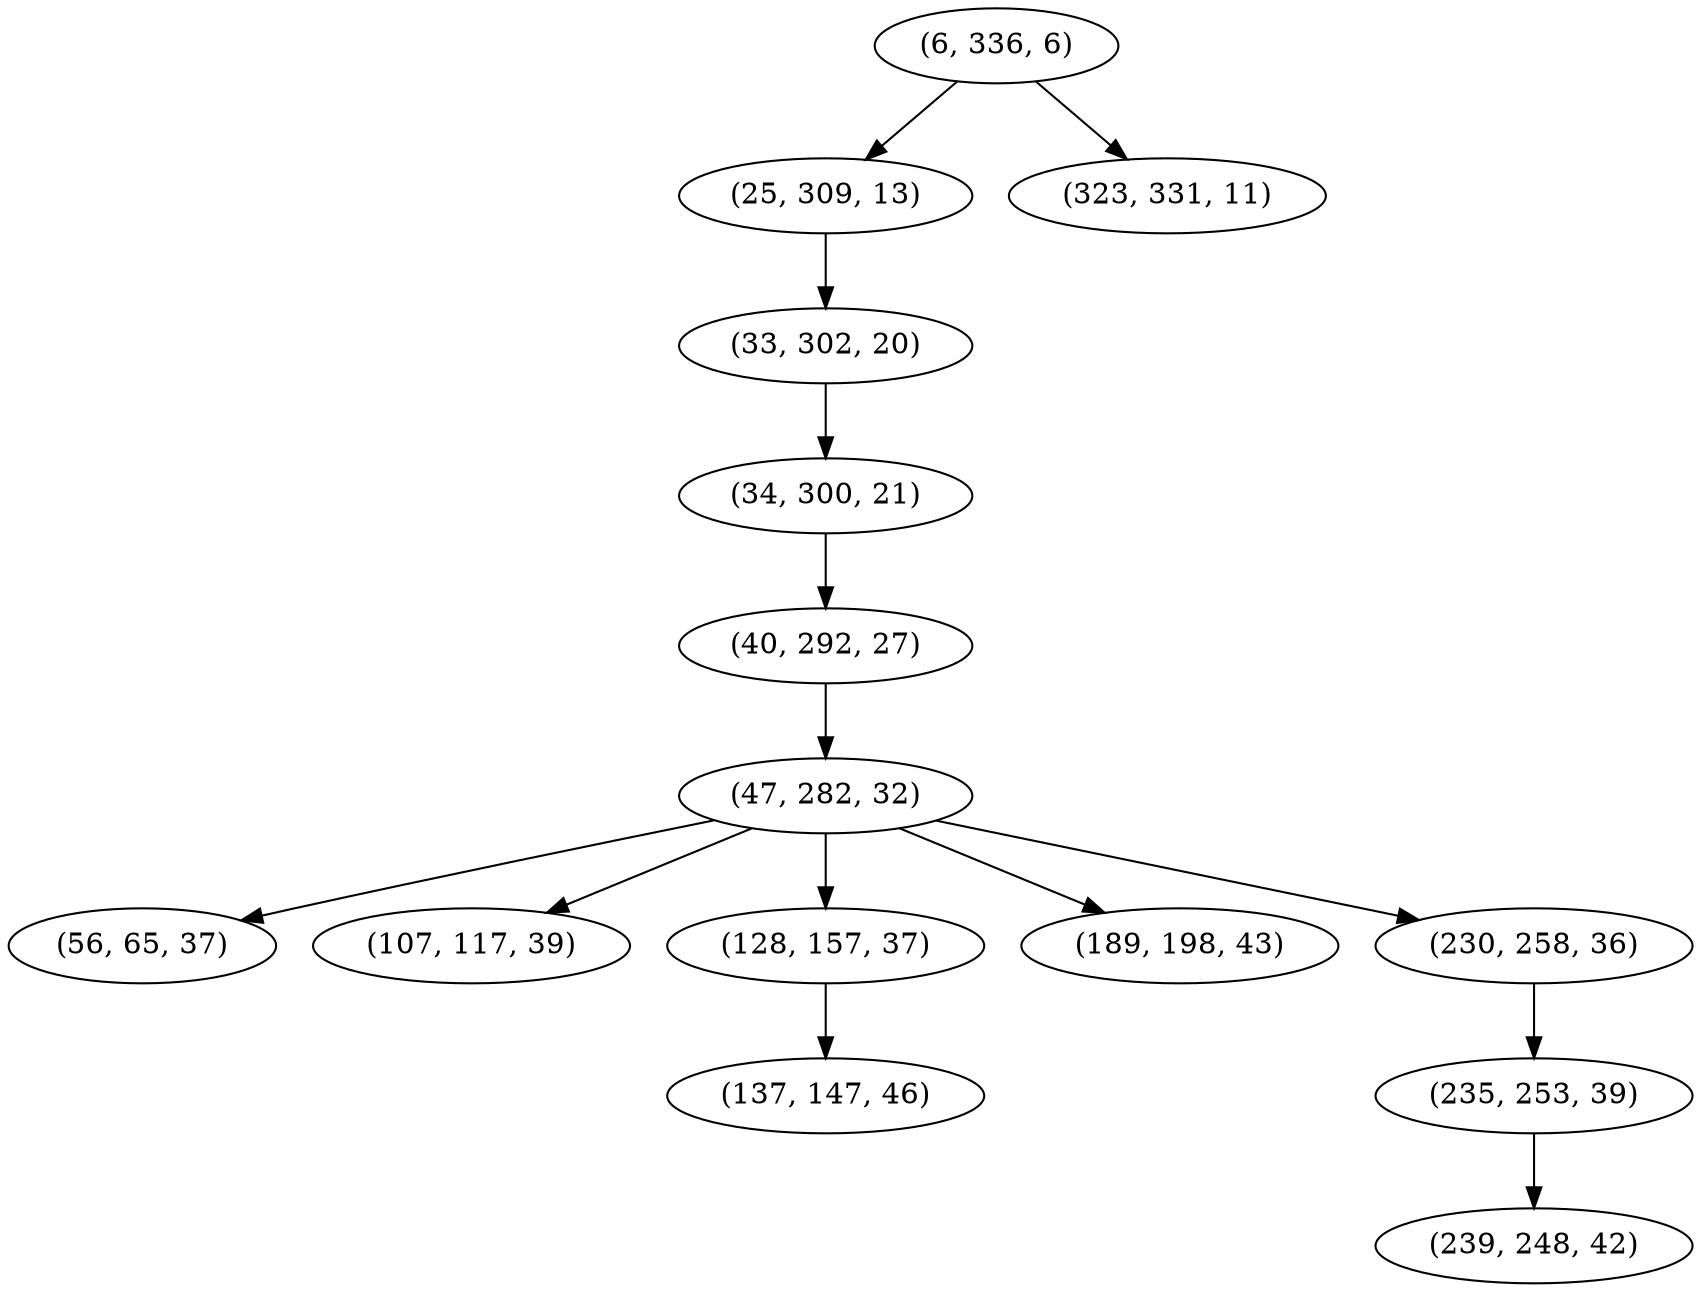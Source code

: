 digraph tree {
    "(6, 336, 6)";
    "(25, 309, 13)";
    "(33, 302, 20)";
    "(34, 300, 21)";
    "(40, 292, 27)";
    "(47, 282, 32)";
    "(56, 65, 37)";
    "(107, 117, 39)";
    "(128, 157, 37)";
    "(137, 147, 46)";
    "(189, 198, 43)";
    "(230, 258, 36)";
    "(235, 253, 39)";
    "(239, 248, 42)";
    "(323, 331, 11)";
    "(6, 336, 6)" -> "(25, 309, 13)";
    "(6, 336, 6)" -> "(323, 331, 11)";
    "(25, 309, 13)" -> "(33, 302, 20)";
    "(33, 302, 20)" -> "(34, 300, 21)";
    "(34, 300, 21)" -> "(40, 292, 27)";
    "(40, 292, 27)" -> "(47, 282, 32)";
    "(47, 282, 32)" -> "(56, 65, 37)";
    "(47, 282, 32)" -> "(107, 117, 39)";
    "(47, 282, 32)" -> "(128, 157, 37)";
    "(47, 282, 32)" -> "(189, 198, 43)";
    "(47, 282, 32)" -> "(230, 258, 36)";
    "(128, 157, 37)" -> "(137, 147, 46)";
    "(230, 258, 36)" -> "(235, 253, 39)";
    "(235, 253, 39)" -> "(239, 248, 42)";
}
